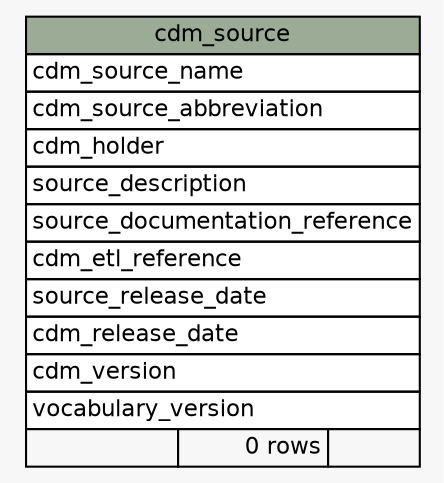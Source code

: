 // dot 2.38.0 on Linux 4.10.0-32-generic
// SchemaSpy rev 590
digraph "cdm_source" {
  graph [
    rankdir="RL"
    bgcolor="#f7f7f7"
    nodesep="0.18"
    ranksep="0.46"
    fontname="Helvetica"
    fontsize="11"
  ];
  node [
    fontname="Helvetica"
    fontsize="11"
    shape="plaintext"
  ];
  edge [
    arrowsize="0.8"
  ];
  "cdm_source" [
    label=<
    <TABLE BORDER="0" CELLBORDER="1" CELLSPACING="0" BGCOLOR="#ffffff">
      <TR><TD COLSPAN="3" BGCOLOR="#9bab96" ALIGN="CENTER">cdm_source</TD></TR>
      <TR><TD PORT="cdm_source_name" COLSPAN="3" ALIGN="LEFT">cdm_source_name</TD></TR>
      <TR><TD PORT="cdm_source_abbreviation" COLSPAN="3" ALIGN="LEFT">cdm_source_abbreviation</TD></TR>
      <TR><TD PORT="cdm_holder" COLSPAN="3" ALIGN="LEFT">cdm_holder</TD></TR>
      <TR><TD PORT="source_description" COLSPAN="3" ALIGN="LEFT">source_description</TD></TR>
      <TR><TD PORT="source_documentation_reference" COLSPAN="3" ALIGN="LEFT">source_documentation_reference</TD></TR>
      <TR><TD PORT="cdm_etl_reference" COLSPAN="3" ALIGN="LEFT">cdm_etl_reference</TD></TR>
      <TR><TD PORT="source_release_date" COLSPAN="3" ALIGN="LEFT">source_release_date</TD></TR>
      <TR><TD PORT="cdm_release_date" COLSPAN="3" ALIGN="LEFT">cdm_release_date</TD></TR>
      <TR><TD PORT="cdm_version" COLSPAN="3" ALIGN="LEFT">cdm_version</TD></TR>
      <TR><TD PORT="vocabulary_version" COLSPAN="3" ALIGN="LEFT">vocabulary_version</TD></TR>
      <TR><TD ALIGN="LEFT" BGCOLOR="#f7f7f7">  </TD><TD ALIGN="RIGHT" BGCOLOR="#f7f7f7">0 rows</TD><TD ALIGN="RIGHT" BGCOLOR="#f7f7f7">  </TD></TR>
    </TABLE>>
    URL="tables/cdm_source.html"
    tooltip="cdm_source"
  ];
}
